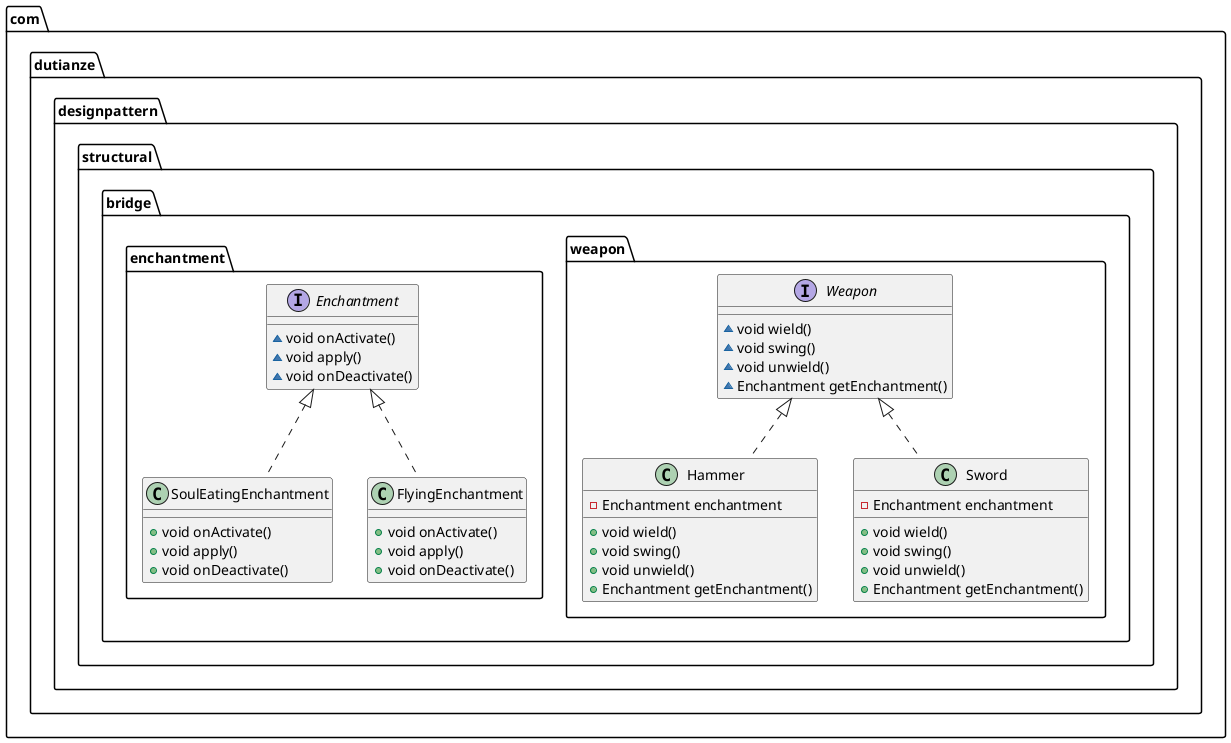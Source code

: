@startuml
class com.dutianze.designpattern.structural.bridge.weapon.Hammer {
- Enchantment enchantment
+ void wield()
+ void swing()
+ void unwield()
+ Enchantment getEnchantment()
}
class com.dutianze.designpattern.structural.bridge.weapon.Sword {
- Enchantment enchantment
+ void wield()
+ void swing()
+ void unwield()
+ Enchantment getEnchantment()
}
class com.dutianze.designpattern.structural.bridge.enchantment.SoulEatingEnchantment {
+ void onActivate()
+ void apply()
+ void onDeactivate()
}
interface com.dutianze.designpattern.structural.bridge.weapon.Weapon {
~ void wield()
~ void swing()
~ void unwield()
~ Enchantment getEnchantment()
}
class com.dutianze.designpattern.structural.bridge.enchantment.FlyingEnchantment {
+ void onActivate()
+ void apply()
+ void onDeactivate()
}
interface com.dutianze.designpattern.structural.bridge.enchantment.Enchantment {
~ void onActivate()
~ void apply()
~ void onDeactivate()
}


com.dutianze.designpattern.structural.bridge.weapon.Weapon <|.. com.dutianze.designpattern.structural.bridge.weapon.Hammer
com.dutianze.designpattern.structural.bridge.weapon.Weapon <|.. com.dutianze.designpattern.structural.bridge.weapon.Sword
com.dutianze.designpattern.structural.bridge.enchantment.Enchantment <|.. com.dutianze.designpattern.structural.bridge.enchantment.SoulEatingEnchantment
com.dutianze.designpattern.structural.bridge.enchantment.Enchantment <|.. com.dutianze.designpattern.structural.bridge.enchantment.FlyingEnchantment
@enduml